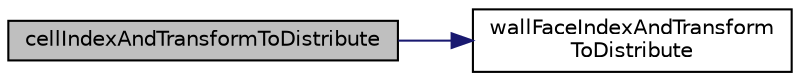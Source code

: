 digraph "cellIndexAndTransformToDistribute"
{
  bgcolor="transparent";
  edge [fontname="Helvetica",fontsize="10",labelfontname="Helvetica",labelfontsize="10"];
  node [fontname="Helvetica",fontsize="10",shape=record];
  rankdir="LR";
  Node1 [label="cellIndexAndTransformToDistribute",height=0.2,width=0.4,color="black", fillcolor="grey75", style="filled", fontcolor="black"];
  Node1 -> Node2 [color="midnightblue",fontsize="10",style="solid",fontname="Helvetica"];
  Node2 [label="wallFaceIndexAndTransform\lToDistribute",height=0.2,width=0.4,color="black",URL="$a01160.html#a9438485d1a8ba4e9bdd9b5927aac025d",tooltip="Return access to the wallFaceIndexAndTransformToDistribute list. "];
}

